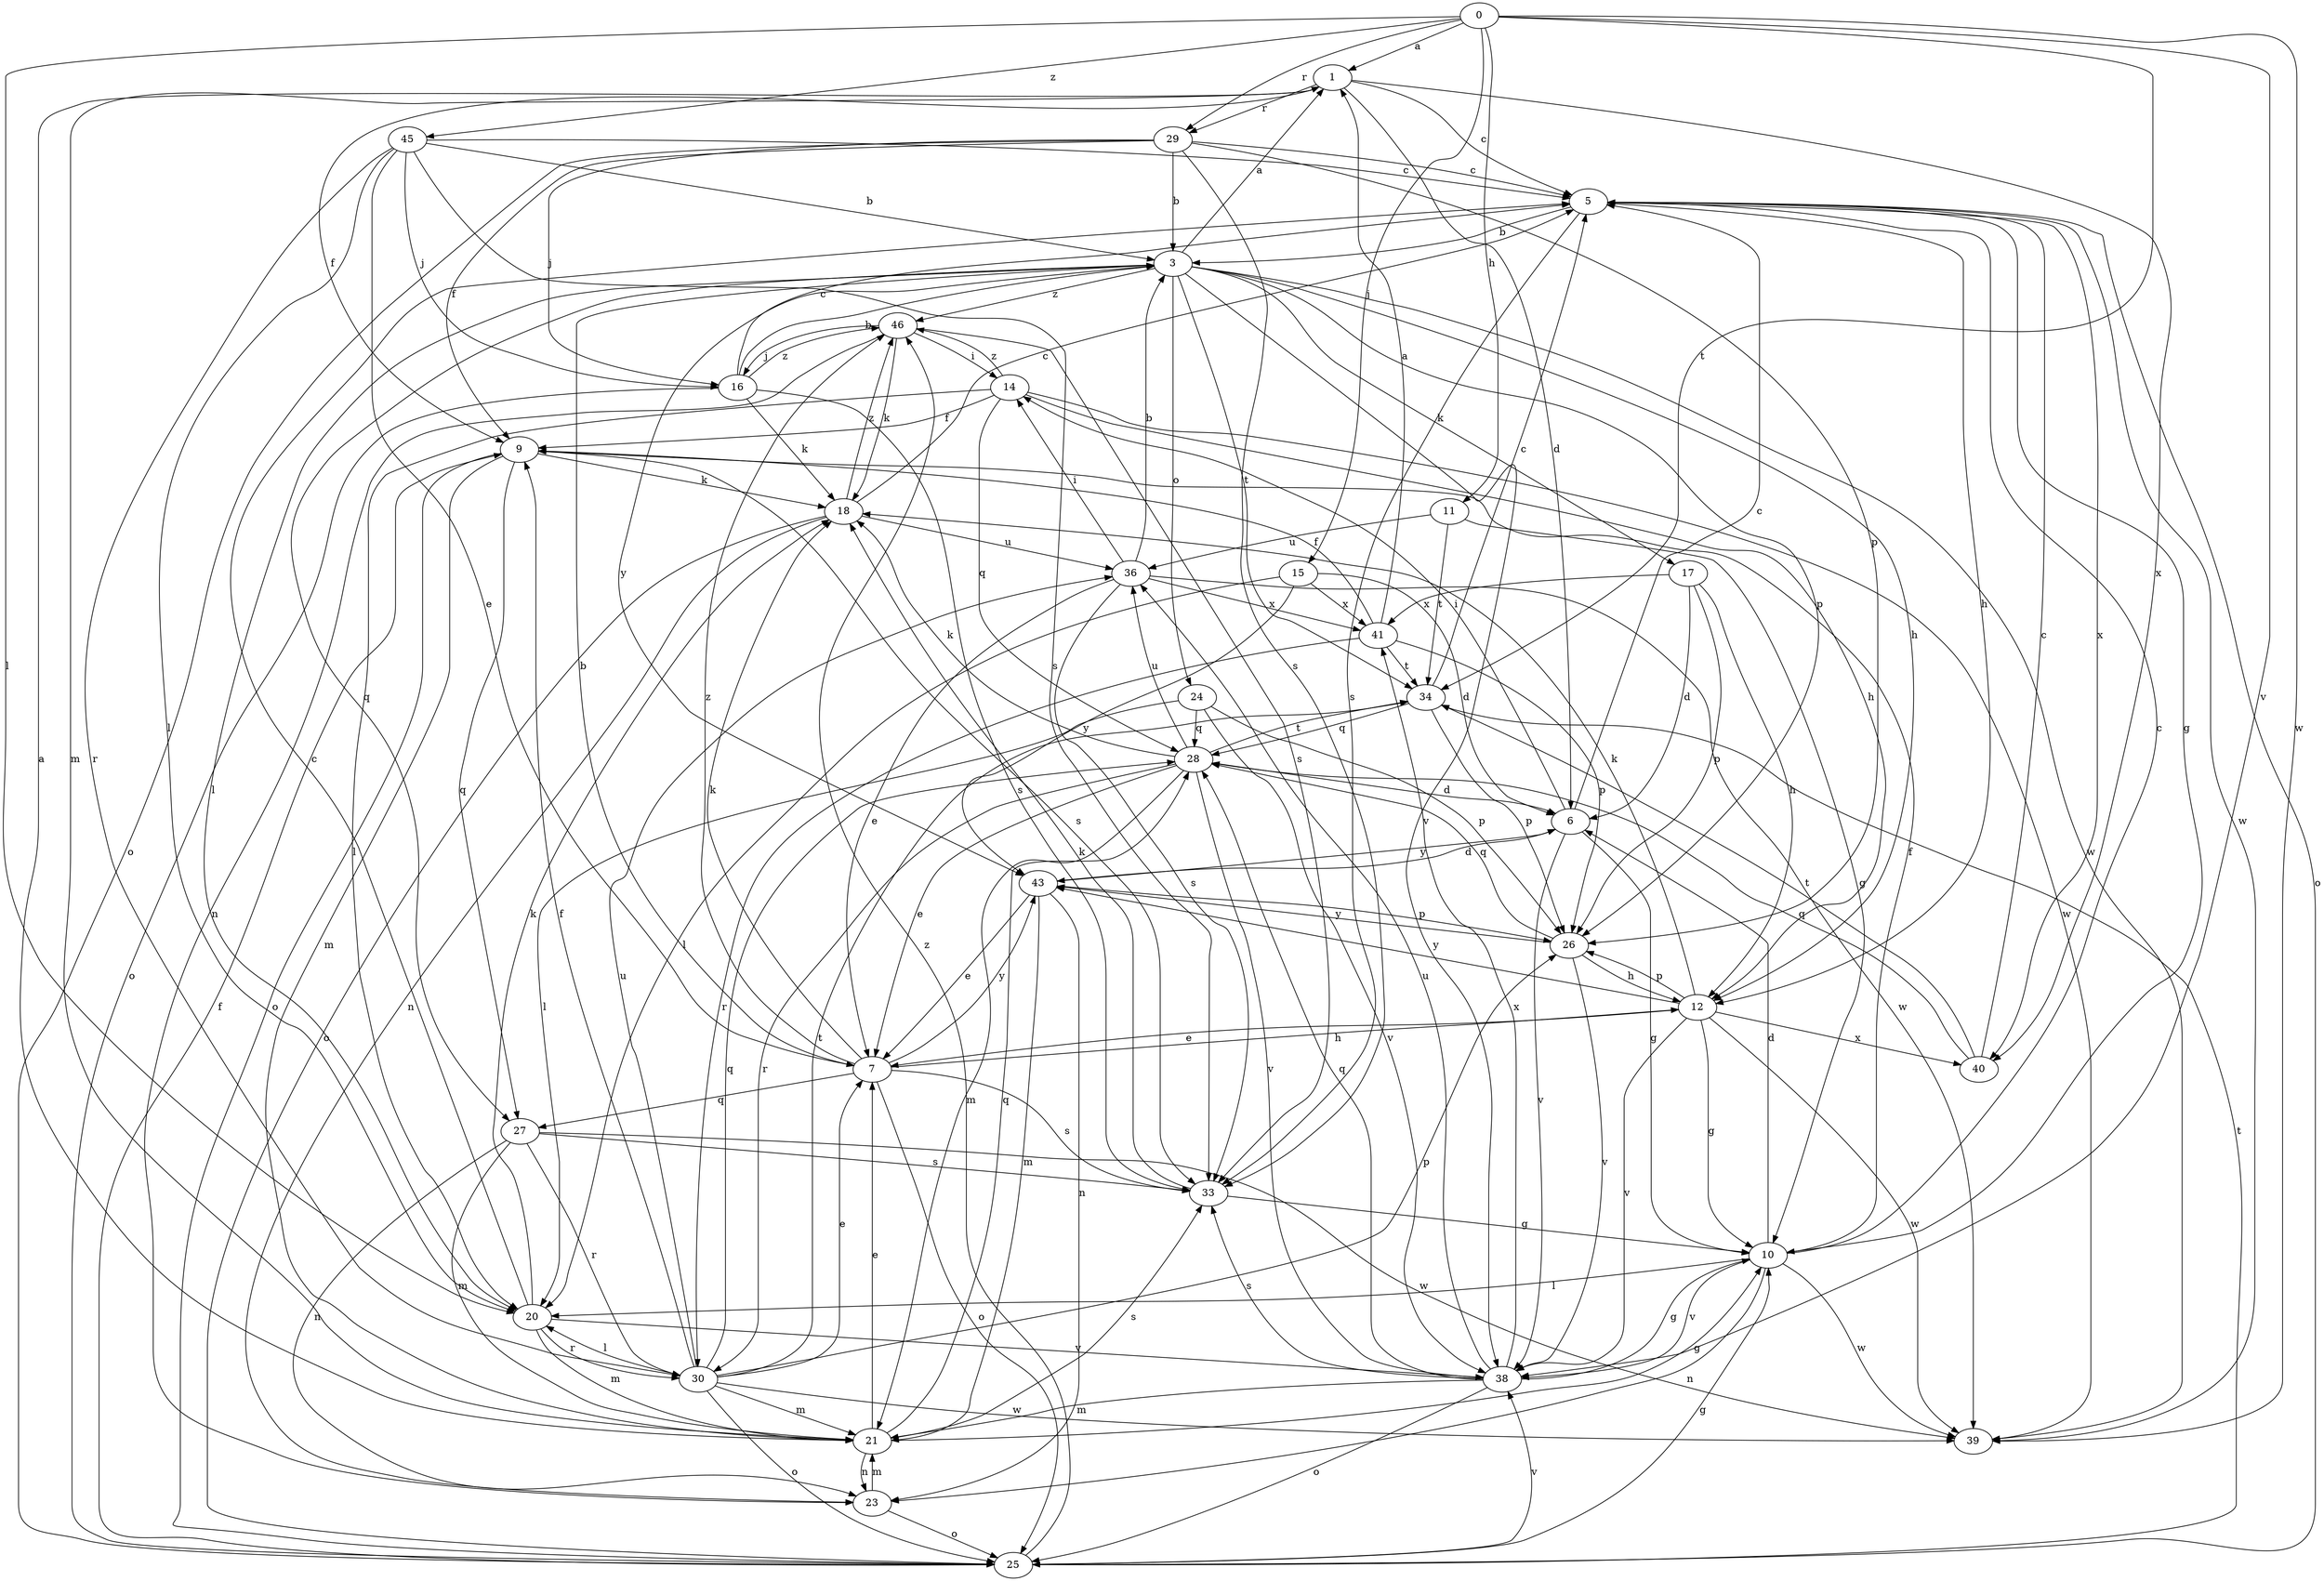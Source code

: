 strict digraph  {
0;
1;
3;
5;
6;
7;
9;
10;
11;
12;
14;
15;
16;
17;
18;
20;
21;
23;
24;
25;
26;
27;
28;
29;
30;
33;
34;
36;
38;
39;
40;
41;
43;
45;
46;
0 -> 1  [label=a];
0 -> 11  [label=h];
0 -> 15  [label=j];
0 -> 20  [label=l];
0 -> 29  [label=r];
0 -> 34  [label=t];
0 -> 38  [label=v];
0 -> 39  [label=w];
0 -> 45  [label=z];
1 -> 5  [label=c];
1 -> 6  [label=d];
1 -> 9  [label=f];
1 -> 21  [label=m];
1 -> 29  [label=r];
1 -> 40  [label=x];
3 -> 1  [label=a];
3 -> 12  [label=h];
3 -> 17  [label=k];
3 -> 20  [label=l];
3 -> 24  [label=o];
3 -> 26  [label=p];
3 -> 27  [label=q];
3 -> 34  [label=t];
3 -> 38  [label=v];
3 -> 39  [label=w];
3 -> 43  [label=y];
3 -> 46  [label=z];
5 -> 3  [label=b];
5 -> 10  [label=g];
5 -> 12  [label=h];
5 -> 25  [label=o];
5 -> 33  [label=s];
5 -> 39  [label=w];
5 -> 40  [label=x];
6 -> 5  [label=c];
6 -> 10  [label=g];
6 -> 14  [label=i];
6 -> 38  [label=v];
6 -> 43  [label=y];
7 -> 3  [label=b];
7 -> 12  [label=h];
7 -> 18  [label=k];
7 -> 25  [label=o];
7 -> 27  [label=q];
7 -> 33  [label=s];
7 -> 43  [label=y];
7 -> 46  [label=z];
9 -> 18  [label=k];
9 -> 21  [label=m];
9 -> 25  [label=o];
9 -> 27  [label=q];
9 -> 33  [label=s];
10 -> 5  [label=c];
10 -> 6  [label=d];
10 -> 9  [label=f];
10 -> 20  [label=l];
10 -> 23  [label=n];
10 -> 38  [label=v];
10 -> 39  [label=w];
11 -> 10  [label=g];
11 -> 34  [label=t];
11 -> 36  [label=u];
12 -> 7  [label=e];
12 -> 10  [label=g];
12 -> 18  [label=k];
12 -> 26  [label=p];
12 -> 38  [label=v];
12 -> 39  [label=w];
12 -> 40  [label=x];
12 -> 43  [label=y];
14 -> 9  [label=f];
14 -> 12  [label=h];
14 -> 20  [label=l];
14 -> 28  [label=q];
14 -> 39  [label=w];
14 -> 46  [label=z];
15 -> 6  [label=d];
15 -> 20  [label=l];
15 -> 41  [label=x];
15 -> 43  [label=y];
16 -> 3  [label=b];
16 -> 5  [label=c];
16 -> 18  [label=k];
16 -> 25  [label=o];
16 -> 33  [label=s];
16 -> 46  [label=z];
17 -> 6  [label=d];
17 -> 12  [label=h];
17 -> 26  [label=p];
17 -> 41  [label=x];
18 -> 5  [label=c];
18 -> 23  [label=n];
18 -> 25  [label=o];
18 -> 36  [label=u];
18 -> 46  [label=z];
20 -> 5  [label=c];
20 -> 18  [label=k];
20 -> 21  [label=m];
20 -> 30  [label=r];
20 -> 38  [label=v];
21 -> 1  [label=a];
21 -> 7  [label=e];
21 -> 10  [label=g];
21 -> 23  [label=n];
21 -> 28  [label=q];
21 -> 33  [label=s];
23 -> 21  [label=m];
23 -> 25  [label=o];
24 -> 20  [label=l];
24 -> 26  [label=p];
24 -> 28  [label=q];
24 -> 38  [label=v];
25 -> 9  [label=f];
25 -> 10  [label=g];
25 -> 34  [label=t];
25 -> 38  [label=v];
25 -> 46  [label=z];
26 -> 12  [label=h];
26 -> 28  [label=q];
26 -> 38  [label=v];
26 -> 43  [label=y];
27 -> 21  [label=m];
27 -> 23  [label=n];
27 -> 30  [label=r];
27 -> 33  [label=s];
27 -> 39  [label=w];
28 -> 6  [label=d];
28 -> 7  [label=e];
28 -> 18  [label=k];
28 -> 21  [label=m];
28 -> 30  [label=r];
28 -> 34  [label=t];
28 -> 36  [label=u];
28 -> 38  [label=v];
29 -> 3  [label=b];
29 -> 5  [label=c];
29 -> 9  [label=f];
29 -> 16  [label=j];
29 -> 25  [label=o];
29 -> 26  [label=p];
29 -> 33  [label=s];
30 -> 7  [label=e];
30 -> 9  [label=f];
30 -> 20  [label=l];
30 -> 21  [label=m];
30 -> 25  [label=o];
30 -> 26  [label=p];
30 -> 28  [label=q];
30 -> 34  [label=t];
30 -> 36  [label=u];
30 -> 39  [label=w];
33 -> 10  [label=g];
33 -> 18  [label=k];
34 -> 5  [label=c];
34 -> 26  [label=p];
34 -> 28  [label=q];
36 -> 3  [label=b];
36 -> 7  [label=e];
36 -> 14  [label=i];
36 -> 33  [label=s];
36 -> 39  [label=w];
36 -> 41  [label=x];
38 -> 10  [label=g];
38 -> 21  [label=m];
38 -> 25  [label=o];
38 -> 28  [label=q];
38 -> 33  [label=s];
38 -> 36  [label=u];
38 -> 41  [label=x];
40 -> 5  [label=c];
40 -> 28  [label=q];
40 -> 34  [label=t];
41 -> 1  [label=a];
41 -> 9  [label=f];
41 -> 26  [label=p];
41 -> 30  [label=r];
41 -> 34  [label=t];
43 -> 6  [label=d];
43 -> 7  [label=e];
43 -> 21  [label=m];
43 -> 23  [label=n];
43 -> 26  [label=p];
45 -> 3  [label=b];
45 -> 5  [label=c];
45 -> 7  [label=e];
45 -> 16  [label=j];
45 -> 20  [label=l];
45 -> 30  [label=r];
45 -> 33  [label=s];
46 -> 14  [label=i];
46 -> 16  [label=j];
46 -> 18  [label=k];
46 -> 23  [label=n];
46 -> 33  [label=s];
}
